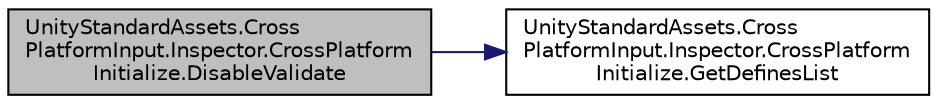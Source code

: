 digraph "UnityStandardAssets.CrossPlatformInput.Inspector.CrossPlatformInitialize.DisableValidate"
{
 // LATEX_PDF_SIZE
  edge [fontname="Helvetica",fontsize="10",labelfontname="Helvetica",labelfontsize="10"];
  node [fontname="Helvetica",fontsize="10",shape=record];
  rankdir="LR";
  Node6 [label="UnityStandardAssets.Cross\lPlatformInput.Inspector.CrossPlatform\lInitialize.DisableValidate",height=0.2,width=0.4,color="black", fillcolor="grey75", style="filled", fontcolor="black",tooltip=" "];
  Node6 -> Node7 [color="midnightblue",fontsize="10",style="solid",fontname="Helvetica"];
  Node7 [label="UnityStandardAssets.Cross\lPlatformInput.Inspector.CrossPlatform\lInitialize.GetDefinesList",height=0.2,width=0.4,color="black", fillcolor="white", style="filled",URL="$class_unity_standard_assets_1_1_cross_platform_input_1_1_inspector_1_1_cross_platform_initialize.html#a74ceecb766e5622625a939cbf4c6158d",tooltip=" "];
}
